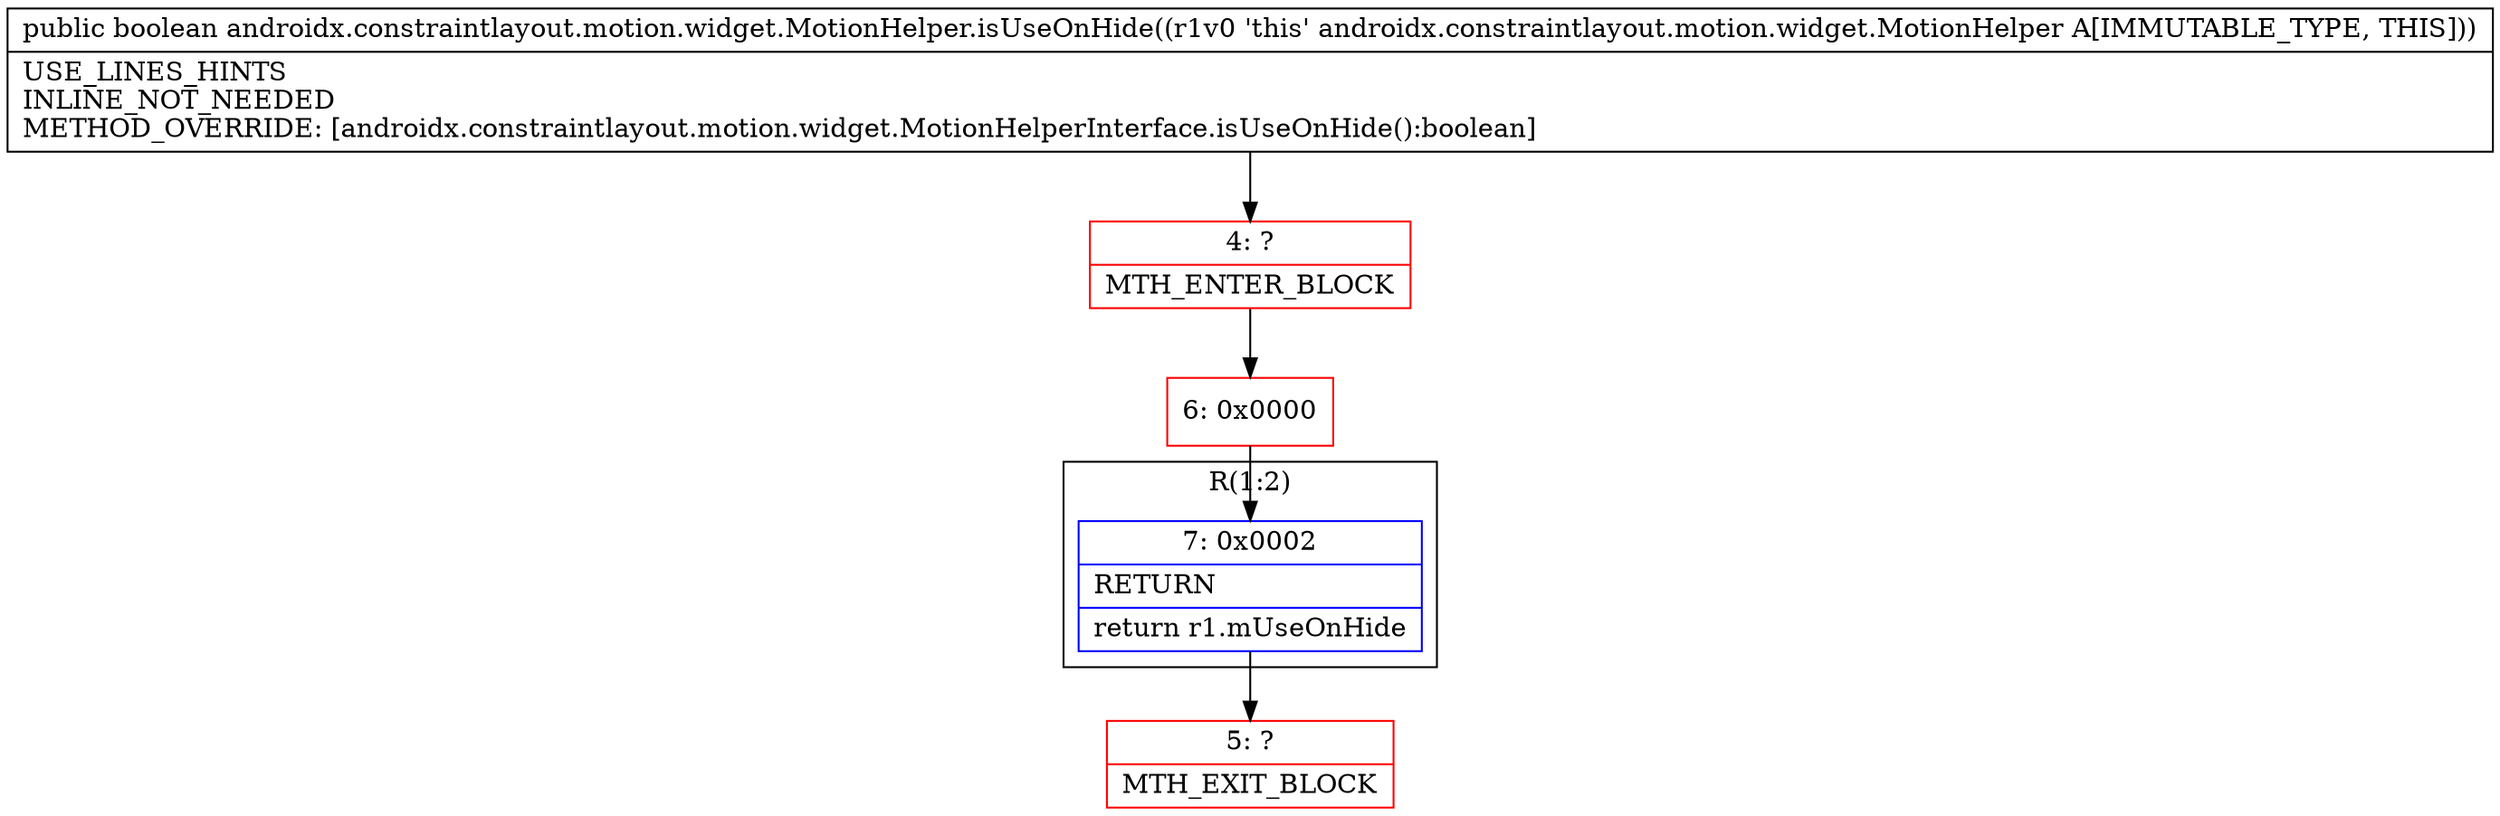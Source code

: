 digraph "CFG forandroidx.constraintlayout.motion.widget.MotionHelper.isUseOnHide()Z" {
subgraph cluster_Region_383788916 {
label = "R(1:2)";
node [shape=record,color=blue];
Node_7 [shape=record,label="{7\:\ 0x0002|RETURN\l|return r1.mUseOnHide\l}"];
}
Node_4 [shape=record,color=red,label="{4\:\ ?|MTH_ENTER_BLOCK\l}"];
Node_6 [shape=record,color=red,label="{6\:\ 0x0000}"];
Node_5 [shape=record,color=red,label="{5\:\ ?|MTH_EXIT_BLOCK\l}"];
MethodNode[shape=record,label="{public boolean androidx.constraintlayout.motion.widget.MotionHelper.isUseOnHide((r1v0 'this' androidx.constraintlayout.motion.widget.MotionHelper A[IMMUTABLE_TYPE, THIS]))  | USE_LINES_HINTS\lINLINE_NOT_NEEDED\lMETHOD_OVERRIDE: [androidx.constraintlayout.motion.widget.MotionHelperInterface.isUseOnHide():boolean]\l}"];
MethodNode -> Node_4;Node_7 -> Node_5;
Node_4 -> Node_6;
Node_6 -> Node_7;
}

